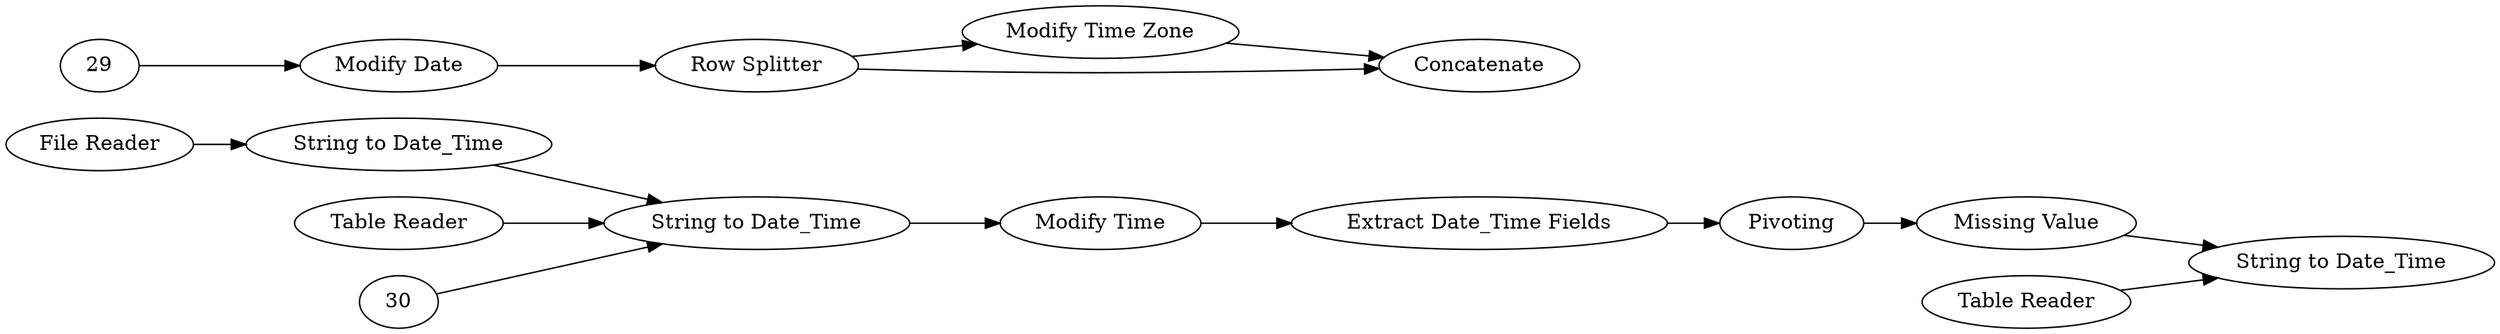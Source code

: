 digraph {
	2 [label="File Reader"]
	3 [label="String to Date_Time"]
	4 [label=Concatenate]
	5 [label="Modify Time"]
	6 [label="Modify Date"]
	11 [label="Modify Time Zone"]
	15 [label="Extract Date_Time Fields"]
	17 [label="Row Splitter"]
	18 [label=Concatenate]
	19 [label="Stacked Area Chart _JavaScript_"]
	20 [label=Pivoting]
	27 [label="Missing Value"]
	16 [label="Table Reader"]
	19 [label="String to Date_Time"]
	1 [label="Table Reader"]
	4 [label="String to Date_Time"]
	20 -> 27
	16 -> 19
	1 -> 4
	2 -> 3
	3 -> 4
	4 -> 5
	5 -> 15
	6 -> 17
	11 -> 18
	15 -> 20
	17 -> 18
	17 -> 11
	27 -> 19
	29 -> 6
	30 -> 4
	rankdir=LR
}
